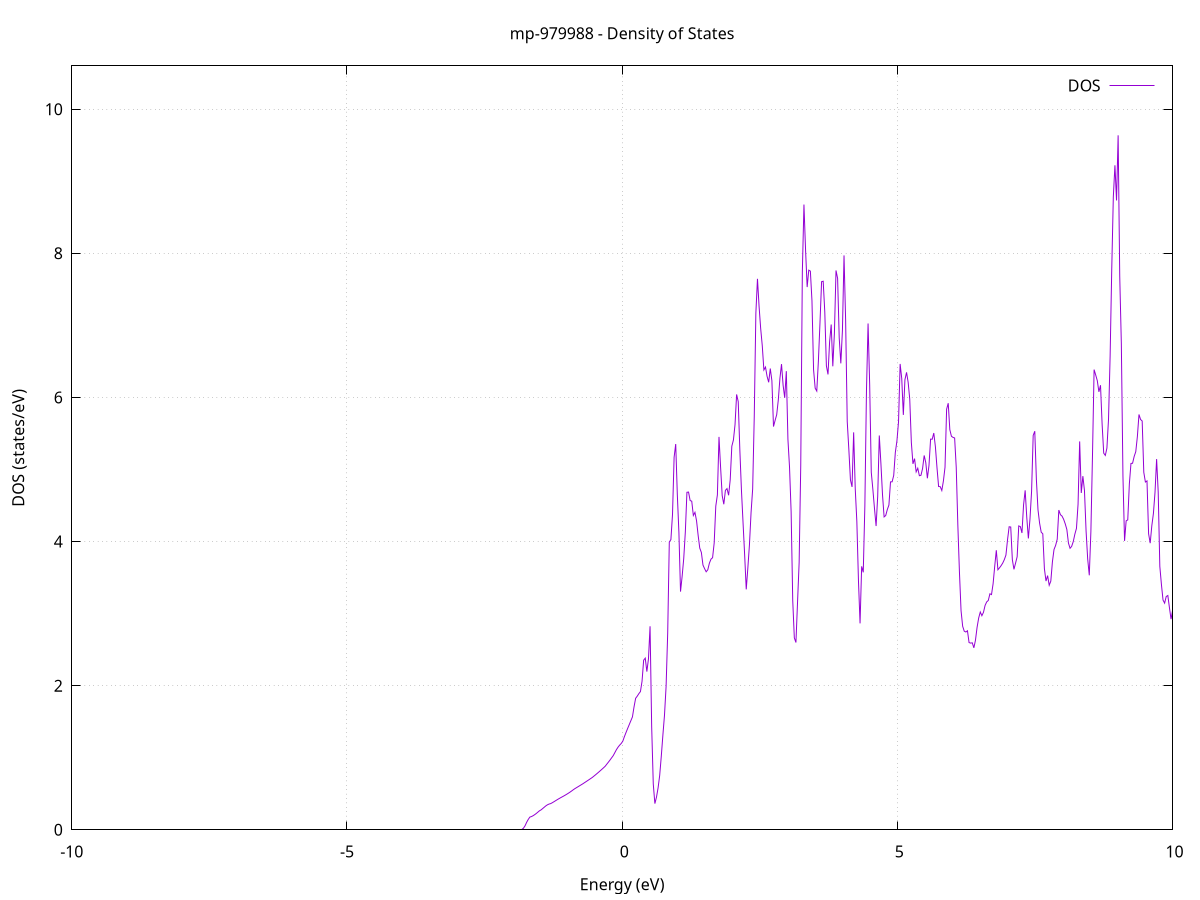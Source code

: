 set title 'mp-979988 - Density of States'
set xlabel 'Energy (eV)'
set ylabel 'DOS (states/eV)'
set grid
set xrange [-10:10]
set yrange [0:10.601]
set xzeroaxis lt -1
set terminal png size 800,600
set output 'mp-979988_dos_gnuplot.png'
plot '-' using 1:2 with lines title 'DOS'
-40.444800 0.000000
-40.415700 0.000000
-40.386600 0.000000
-40.357400 0.000000
-40.328300 0.000000
-40.299200 0.000000
-40.270100 0.000000
-40.240900 0.000000
-40.211800 0.000000
-40.182700 0.000000
-40.153500 0.000000
-40.124400 0.000000
-40.095300 0.000000
-40.066200 0.000000
-40.037000 0.000000
-40.007900 0.000000
-39.978800 0.000000
-39.949700 0.000000
-39.920500 0.000000
-39.891400 0.000000
-39.862300 0.000000
-39.833200 0.000000
-39.804000 0.000000
-39.774900 0.000000
-39.745800 0.000000
-39.716600 0.000000
-39.687500 0.000000
-39.658400 0.000000
-39.629300 0.000000
-39.600100 0.000000
-39.571000 0.000000
-39.541900 0.000000
-39.512800 0.000000
-39.483600 0.000000
-39.454500 0.000000
-39.425400 0.000000
-39.396300 0.000000
-39.367100 0.000000
-39.338000 0.000000
-39.308900 0.000000
-39.279700 0.000000
-39.250600 0.000000
-39.221500 0.000000
-39.192400 0.000000
-39.163200 0.000000
-39.134100 0.000000
-39.105000 0.000000
-39.075900 0.000000
-39.046700 0.000000
-39.017600 0.000000
-38.988500 0.000000
-38.959400 0.000000
-38.930200 0.000000
-38.901100 0.000000
-38.872000 0.000000
-38.842800 0.000000
-38.813700 0.000000
-38.784600 0.000000
-38.755500 0.000000
-38.726300 0.000000
-38.697200 0.000000
-38.668100 0.000000
-38.639000 0.000000
-38.609800 0.000000
-38.580700 0.000000
-38.551600 0.000000
-38.522500 0.000000
-38.493300 0.000000
-38.464200 0.000000
-38.435100 0.000000
-38.405900 0.000000
-38.376800 0.000000
-38.347700 0.000000
-38.318600 0.000000
-38.289400 0.000000
-38.260300 0.000000
-38.231200 0.000000
-38.202100 0.000000
-38.172900 0.000000
-38.143800 0.000000
-38.114700 0.000000
-38.085600 0.000000
-38.056400 0.000000
-38.027300 0.000000
-37.998200 0.000000
-37.969000 0.000000
-37.939900 0.000000
-37.910800 0.000000
-37.881700 0.000000
-37.852500 0.000000
-37.823400 0.000000
-37.794300 6.244400
-37.765200 48.736200
-37.736000 74.422100
-37.706900 61.088200
-37.677800 0.000000
-37.648700 0.000000
-37.619500 0.000000
-37.590400 0.000000
-37.561300 0.000000
-37.532100 0.000000
-37.503000 0.000000
-37.473900 0.000000
-37.444800 0.000000
-37.415600 0.000000
-37.386500 0.000000
-37.357400 0.000000
-37.328300 0.000000
-37.299100 0.000000
-37.270000 0.000000
-37.240900 0.000000
-37.211800 0.000000
-37.182600 0.000000
-37.153500 0.000000
-37.124400 0.000000
-37.095200 0.000000
-37.066100 0.000000
-37.037000 0.000000
-37.007900 0.000000
-36.978700 0.000000
-36.949600 0.000000
-36.920500 0.000000
-36.891400 0.000000
-36.862200 0.000000
-36.833100 0.000000
-36.804000 0.000000
-36.774900 0.000000
-36.745700 0.000000
-36.716600 0.000000
-36.687500 0.000000
-36.658300 0.000000
-36.629200 0.000000
-36.600100 0.000000
-36.571000 0.000000
-36.541800 0.000000
-36.512700 0.000000
-36.483600 0.000000
-36.454500 0.000000
-36.425300 0.000000
-36.396200 0.000000
-36.367100 0.000000
-36.338000 0.000000
-36.308800 0.000000
-36.279700 0.000000
-36.250600 0.000000
-36.221400 0.000000
-36.192300 0.000000
-36.163200 0.000000
-36.134100 0.000000
-36.104900 0.000000
-36.075800 0.000000
-36.046700 0.000000
-36.017600 0.000000
-35.988400 0.000000
-35.959300 0.000000
-35.930200 0.000000
-35.901100 0.000000
-35.871900 0.000000
-35.842800 0.000000
-35.813700 0.000000
-35.784500 0.000000
-35.755400 0.000000
-35.726300 0.000000
-35.697200 0.000000
-35.668000 0.000000
-35.638900 0.000000
-35.609800 0.000000
-35.580700 0.000000
-35.551500 0.000000
-35.522400 0.000000
-35.493300 0.000000
-35.464200 0.000000
-35.435000 0.000000
-35.405900 0.000000
-35.376800 0.000000
-35.347600 0.000000
-35.318500 0.000000
-35.289400 0.000000
-35.260300 0.000000
-35.231100 0.000000
-35.202000 0.000000
-35.172900 0.000000
-35.143800 0.000000
-35.114600 0.000000
-35.085500 0.000000
-35.056400 0.000000
-35.027300 0.000000
-34.998100 0.000000
-34.969000 0.000000
-34.939900 0.000000
-34.910700 0.000000
-34.881600 0.000000
-34.852500 0.000000
-34.823400 0.000000
-34.794200 0.000000
-34.765100 0.000000
-34.736000 0.000000
-34.706900 0.000000
-34.677700 0.000000
-34.648600 0.000000
-34.619500 0.000000
-34.590400 0.000000
-34.561200 0.000000
-34.532100 0.000000
-34.503000 0.000000
-34.473800 0.000000
-34.444700 0.000000
-34.415600 0.000000
-34.386500 0.000000
-34.357300 0.000000
-34.328200 0.000000
-34.299100 0.000000
-34.270000 0.000000
-34.240800 0.000000
-34.211700 0.000000
-34.182600 0.000000
-34.153500 0.000000
-34.124300 0.000000
-34.095200 0.000000
-34.066100 0.000000
-34.036900 0.000000
-34.007800 0.000000
-33.978700 0.000000
-33.949600 0.000000
-33.920400 0.000000
-33.891300 0.000000
-33.862200 0.000000
-33.833100 0.000000
-33.803900 0.000000
-33.774800 0.000000
-33.745700 0.000000
-33.716600 0.000000
-33.687400 0.000000
-33.658300 0.000000
-33.629200 0.000000
-33.600000 0.000000
-33.570900 0.000000
-33.541800 0.000000
-33.512700 0.000000
-33.483500 0.000000
-33.454400 0.000000
-33.425300 0.000000
-33.396200 0.000000
-33.367000 0.000000
-33.337900 0.000000
-33.308800 0.000000
-33.279700 0.000000
-33.250500 0.000000
-33.221400 0.000000
-33.192300 0.000000
-33.163100 0.000000
-33.134000 0.000000
-33.104900 0.000000
-33.075800 0.000000
-33.046600 0.000000
-33.017500 0.000000
-32.988400 0.000000
-32.959300 0.000000
-32.930100 0.000000
-32.901000 0.000000
-32.871900 0.000000
-32.842800 0.000000
-32.813600 0.000000
-32.784500 0.000000
-32.755400 0.000000
-32.726200 0.000000
-32.697100 0.000000
-32.668000 0.000000
-32.638900 0.000000
-32.609700 0.000000
-32.580600 0.000000
-32.551500 0.000000
-32.522400 0.000000
-32.493200 0.000000
-32.464100 0.000000
-32.435000 0.000000
-32.405800 0.000000
-32.376700 0.000000
-32.347600 0.000000
-32.318500 0.000000
-32.289300 0.000000
-32.260200 0.000000
-32.231100 0.000000
-32.202000 0.000000
-32.172800 0.000000
-32.143700 0.000000
-32.114600 0.000000
-32.085500 0.000000
-32.056300 0.000000
-32.027200 0.000000
-31.998100 0.000000
-31.968900 0.000000
-31.939800 0.000000
-31.910700 0.000000
-31.881600 0.000000
-31.852400 0.000000
-31.823300 0.000000
-31.794200 0.000000
-31.765100 0.000000
-31.735900 0.000000
-31.706800 0.000000
-31.677700 0.000000
-31.648600 0.000000
-31.619400 0.000000
-31.590300 0.000000
-31.561200 0.000000
-31.532000 0.000000
-31.502900 0.000000
-31.473800 0.000000
-31.444700 0.000000
-31.415500 0.000000
-31.386400 0.000000
-31.357300 0.000000
-31.328200 0.000000
-31.299000 0.000000
-31.269900 0.000000
-31.240800 0.000000
-31.211700 0.000000
-31.182500 0.000000
-31.153400 0.000000
-31.124300 0.000000
-31.095100 0.000000
-31.066000 0.000000
-31.036900 0.000000
-31.007800 0.000000
-30.978600 0.000000
-30.949500 0.000000
-30.920400 0.000000
-30.891300 0.000000
-30.862100 0.000000
-30.833000 0.000000
-30.803900 0.000000
-30.774800 0.000000
-30.745600 0.000000
-30.716500 0.000000
-30.687400 0.000000
-30.658200 0.000000
-30.629100 0.000000
-30.600000 0.000000
-30.570900 0.000000
-30.541700 0.000000
-30.512600 0.000000
-30.483500 0.000000
-30.454400 0.000000
-30.425200 0.000000
-30.396100 0.000000
-30.367000 0.000000
-30.337900 0.000000
-30.308700 0.000000
-30.279600 0.000000
-30.250500 0.000000
-30.221300 0.000000
-30.192200 0.000000
-30.163100 0.000000
-30.134000 0.000000
-30.104800 0.000000
-30.075700 0.000000
-30.046600 0.000000
-30.017500 0.000000
-29.988300 0.000000
-29.959200 0.000000
-29.930100 0.000000
-29.901000 0.000000
-29.871800 0.000000
-29.842700 0.000000
-29.813600 0.000000
-29.784400 0.000000
-29.755300 0.000000
-29.726200 0.000000
-29.697100 0.000000
-29.667900 0.000000
-29.638800 0.000000
-29.609700 0.000000
-29.580600 0.000000
-29.551400 0.000000
-29.522300 0.000000
-29.493200 0.000000
-29.464100 0.000000
-29.434900 0.000000
-29.405800 0.000000
-29.376700 0.000000
-29.347500 0.000000
-29.318400 0.000000
-29.289300 0.000000
-29.260200 0.000000
-29.231000 0.000000
-29.201900 0.000000
-29.172800 0.000000
-29.143700 0.000000
-29.114500 0.000000
-29.085400 0.000000
-29.056300 0.000000
-29.027200 0.000000
-28.998000 0.000000
-28.968900 0.000000
-28.939800 0.000000
-28.910600 0.000000
-28.881500 0.000000
-28.852400 0.000000
-28.823300 0.000000
-28.794100 0.000000
-28.765000 0.000000
-28.735900 0.000000
-28.706800 0.000000
-28.677600 0.000000
-28.648500 0.000000
-28.619400 0.000000
-28.590300 0.000000
-28.561100 0.000000
-28.532000 0.000000
-28.502900 0.000000
-28.473700 0.000000
-28.444600 0.000000
-28.415500 0.000000
-28.386400 0.000000
-28.357200 0.000000
-28.328100 0.000000
-28.299000 0.000000
-28.269900 0.000000
-28.240700 0.000000
-28.211600 0.000000
-28.182500 0.000000
-28.153400 0.000000
-28.124200 0.000000
-28.095100 0.000000
-28.066000 0.000000
-28.036800 0.000000
-28.007700 0.000000
-27.978600 0.000000
-27.949500 0.000000
-27.920300 0.000000
-27.891200 0.000000
-27.862100 0.000000
-27.833000 0.000000
-27.803800 0.000000
-27.774700 0.000000
-27.745600 0.000000
-27.716500 0.000000
-27.687300 0.000000
-27.658200 0.000000
-27.629100 0.000000
-27.599900 0.000000
-27.570800 0.000000
-27.541700 0.000000
-27.512600 0.000000
-27.483400 0.000000
-27.454300 0.000000
-27.425200 0.000000
-27.396100 0.000000
-27.366900 0.000000
-27.337800 0.000000
-27.308700 0.000000
-27.279600 0.000000
-27.250400 0.000000
-27.221300 0.000000
-27.192200 0.000000
-27.163000 0.000000
-27.133900 0.000000
-27.104800 0.000000
-27.075700 0.000000
-27.046500 0.000000
-27.017400 0.000000
-26.988300 0.000000
-26.959200 0.000000
-26.930000 0.000000
-26.900900 0.000000
-26.871800 0.000000
-26.842700 0.000000
-26.813500 0.000000
-26.784400 0.000000
-26.755300 0.000000
-26.726100 0.000000
-26.697000 0.000000
-26.667900 0.000000
-26.638800 0.000000
-26.609600 0.000000
-26.580500 0.000000
-26.551400 0.000000
-26.522300 0.000000
-26.493100 0.000000
-26.464000 0.000000
-26.434900 0.000000
-26.405800 0.000000
-26.376600 0.000000
-26.347500 0.000000
-26.318400 0.000000
-26.289200 0.000000
-26.260100 0.000000
-26.231000 0.000000
-26.201900 0.000000
-26.172700 0.000000
-26.143600 0.000000
-26.114500 0.000000
-26.085400 0.000000
-26.056200 0.000000
-26.027100 0.000000
-25.998000 0.000000
-25.968900 0.000000
-25.939700 0.000000
-25.910600 0.000000
-25.881500 0.000000
-25.852300 0.000000
-25.823200 0.000000
-25.794100 0.000000
-25.765000 0.000000
-25.735800 0.000000
-25.706700 0.000000
-25.677600 0.000000
-25.648500 0.000000
-25.619300 0.000000
-25.590200 0.000000
-25.561100 0.000000
-25.532000 0.000000
-25.502800 0.000000
-25.473700 0.000000
-25.444600 0.000000
-25.415400 0.000000
-25.386300 0.000000
-25.357200 0.000000
-25.328100 0.000000
-25.298900 0.000000
-25.269800 0.000000
-25.240700 0.000000
-25.211600 0.000000
-25.182400 0.000000
-25.153300 0.000000
-25.124200 0.000000
-25.095100 0.000000
-25.065900 0.000000
-25.036800 0.000000
-25.007700 0.000000
-24.978500 0.000000
-24.949400 0.000000
-24.920300 0.000000
-24.891200 0.000000
-24.862000 0.000000
-24.832900 0.000000
-24.803800 0.000000
-24.774700 0.000000
-24.745500 0.000000
-24.716400 0.000000
-24.687300 0.000000
-24.658200 0.000000
-24.629000 0.000000
-24.599900 0.000000
-24.570800 0.000000
-24.541600 0.000000
-24.512500 0.000000
-24.483400 0.000000
-24.454300 0.000000
-24.425100 0.000000
-24.396000 0.000000
-24.366900 0.000000
-24.337800 0.000000
-24.308600 0.000000
-24.279500 0.000000
-24.250400 0.000000
-24.221300 0.000000
-24.192100 0.000000
-24.163000 0.000000
-24.133900 0.000000
-24.104700 0.000000
-24.075600 0.000000
-24.046500 0.000000
-24.017400 0.000000
-23.988200 0.000000
-23.959100 0.000000
-23.930000 0.000000
-23.900900 0.000000
-23.871700 0.000000
-23.842600 0.000000
-23.813500 0.000000
-23.784400 0.000000
-23.755200 0.000000
-23.726100 0.000000
-23.697000 0.000000
-23.667800 0.000000
-23.638700 0.000000
-23.609600 0.000000
-23.580500 0.000000
-23.551300 0.000000
-23.522200 0.000000
-23.493100 0.000000
-23.464000 0.000000
-23.434800 0.000000
-23.405700 0.000000
-23.376600 0.000000
-23.347500 0.000000
-23.318300 0.000000
-23.289200 0.000000
-23.260100 0.000000
-23.230900 0.000000
-23.201800 0.000000
-23.172700 0.000000
-23.143600 0.000000
-23.114400 0.000000
-23.085300 0.000000
-23.056200 0.000000
-23.027100 0.000000
-22.997900 0.000000
-22.968800 0.000000
-22.939700 0.000000
-22.910600 0.000000
-22.881400 0.000000
-22.852300 0.000000
-22.823200 0.000000
-22.794000 0.000000
-22.764900 0.000000
-22.735800 0.000000
-22.706700 0.000000
-22.677500 0.000000
-22.648400 0.000000
-22.619300 0.000000
-22.590200 0.000000
-22.561000 0.000000
-22.531900 0.000000
-22.502800 0.000000
-22.473700 0.000000
-22.444500 0.000000
-22.415400 0.000000
-22.386300 0.000000
-22.357100 0.000000
-22.328000 0.000000
-22.298900 0.000000
-22.269800 0.000000
-22.240600 0.000000
-22.211500 0.000000
-22.182400 0.000000
-22.153300 0.000000
-22.124100 0.000000
-22.095000 0.000000
-22.065900 0.000000
-22.036800 0.000000
-22.007600 0.000000
-21.978500 0.000000
-21.949400 0.000000
-21.920200 0.000000
-21.891100 0.000000
-21.862000 0.000000
-21.832900 0.000000
-21.803700 0.000000
-21.774600 0.000000
-21.745500 0.000000
-21.716400 0.000000
-21.687200 0.000000
-21.658100 0.000000
-21.629000 0.000000
-21.599900 0.000000
-21.570700 0.000000
-21.541600 0.000000
-21.512500 0.000000
-21.483300 0.000000
-21.454200 0.000000
-21.425100 0.000000
-21.396000 0.000000
-21.366800 0.000000
-21.337700 0.000000
-21.308600 0.000000
-21.279500 0.000000
-21.250300 0.000000
-21.221200 0.000000
-21.192100 0.000000
-21.163000 0.000000
-21.133800 0.000000
-21.104700 0.000000
-21.075600 0.000000
-21.046400 0.000000
-21.017300 0.000000
-20.988200 0.000000
-20.959100 0.000000
-20.929900 0.000000
-20.900800 0.000000
-20.871700 0.000000
-20.842600 0.000000
-20.813400 0.000000
-20.784300 0.000000
-20.755200 0.000000
-20.726100 0.000000
-20.696900 0.000000
-20.667800 0.000000
-20.638700 0.000000
-20.609500 0.000000
-20.580400 0.000000
-20.551300 0.000000
-20.522200 0.000000
-20.493000 0.000000
-20.463900 0.000000
-20.434800 0.000000
-20.405700 0.000000
-20.376500 0.000000
-20.347400 0.000000
-20.318300 0.000000
-20.289200 0.000000
-20.260000 0.000000
-20.230900 0.000000
-20.201800 0.000000
-20.172600 0.000000
-20.143500 0.000000
-20.114400 0.000000
-20.085300 0.000000
-20.056100 0.000000
-20.027000 0.000000
-19.997900 0.000000
-19.968800 0.000000
-19.939600 0.000000
-19.910500 0.000000
-19.881400 0.000000
-19.852300 0.000000
-19.823100 0.000000
-19.794000 229.899800
-19.764900 0.000000
-19.735700 0.000000
-19.706600 0.000000
-19.677500 0.000000
-19.648400 0.000000
-19.619200 0.000000
-19.590100 0.000000
-19.561000 0.000000
-19.531900 0.000000
-19.502700 0.000000
-19.473600 0.000000
-19.444500 0.000000
-19.415300 0.000000
-19.386200 0.000000
-19.357100 0.000000
-19.328000 0.000000
-19.298800 0.000000
-19.269700 0.000000
-19.240600 0.000000
-19.211500 0.000000
-19.182300 0.000000
-19.153200 0.000000
-19.124100 0.000000
-19.095000 0.000000
-19.065800 0.000000
-19.036700 0.000000
-19.007600 0.000000
-18.978400 0.000000
-18.949300 0.000000
-18.920200 0.000000
-18.891100 0.000000
-18.861900 0.000000
-18.832800 0.000000
-18.803700 0.000000
-18.774600 0.000000
-18.745400 0.000000
-18.716300 0.000000
-18.687200 0.000000
-18.658100 0.000000
-18.628900 0.000000
-18.599800 0.000000
-18.570700 0.000000
-18.541500 0.000000
-18.512400 0.000000
-18.483300 0.000000
-18.454200 0.000000
-18.425000 0.000000
-18.395900 0.000000
-18.366800 0.000000
-18.337700 0.000000
-18.308500 0.000000
-18.279400 0.000000
-18.250300 0.000000
-18.221200 0.000000
-18.192000 0.000000
-18.162900 0.000000
-18.133800 0.000000
-18.104600 0.000000
-18.075500 0.000000
-18.046400 0.000000
-18.017300 0.000000
-17.988100 0.000000
-17.959000 0.000000
-17.929900 0.000000
-17.900800 0.000000
-17.871600 0.000000
-17.842500 0.000000
-17.813400 0.000000
-17.784300 0.000000
-17.755100 0.000000
-17.726000 0.000000
-17.696900 0.000000
-17.667700 10.940500
-17.638600 8.666700
-17.609500 17.314700
-17.580400 26.111600
-17.551200 27.483600
-17.522100 28.751900
-17.493000 38.320600
-17.463900 30.780300
-17.434700 22.169600
-17.405600 6.828400
-17.376500 22.896900
-17.347400 25.154500
-17.318200 19.409200
-17.289100 41.032900
-17.260000 20.456300
-17.230800 25.841200
-17.201700 23.407700
-17.172600 24.609800
-17.143500 38.338900
-17.114300 29.857700
-17.085200 39.666300
-17.056100 34.220900
-17.027000 54.082300
-16.997800 0.000000
-16.968700 0.000000
-16.939600 0.000000
-16.910500 0.000000
-16.881300 0.000000
-16.852200 0.000000
-16.823100 0.000000
-16.793900 0.000000
-16.764800 0.000000
-16.735700 0.000000
-16.706600 0.000000
-16.677400 0.000000
-16.648300 0.000000
-16.619200 0.000000
-16.590100 0.000000
-16.560900 0.000000
-16.531800 0.000000
-16.502700 0.000000
-16.473600 0.000000
-16.444400 0.000000
-16.415300 0.000000
-16.386200 0.000000
-16.357000 0.000000
-16.327900 0.000000
-16.298800 0.000000
-16.269700 0.000000
-16.240500 0.000000
-16.211400 0.000000
-16.182300 0.000000
-16.153200 0.000000
-16.124000 0.000000
-16.094900 0.000000
-16.065800 0.000000
-16.036700 0.000000
-16.007500 0.000000
-15.978400 0.000000
-15.949300 0.000000
-15.920100 0.000000
-15.891000 0.000000
-15.861900 0.000000
-15.832800 0.000000
-15.803600 0.000000
-15.774500 0.000000
-15.745400 0.000000
-15.716300 0.000000
-15.687100 0.000000
-15.658000 0.000000
-15.628900 0.000000
-15.599800 0.000000
-15.570600 0.000000
-15.541500 0.000000
-15.512400 0.000000
-15.483200 0.000000
-15.454100 0.000000
-15.425000 0.000000
-15.395900 0.000000
-15.366700 0.000000
-15.337600 0.000000
-15.308500 0.000000
-15.279400 0.000000
-15.250200 0.000000
-15.221100 0.000000
-15.192000 0.000000
-15.162900 0.000000
-15.133700 0.000000
-15.104600 0.000000
-15.075500 0.000000
-15.046300 0.000000
-15.017200 0.000000
-14.988100 0.000000
-14.959000 0.000000
-14.929800 0.000000
-14.900700 0.000000
-14.871600 0.000000
-14.842500 0.000000
-14.813300 0.000000
-14.784200 0.000000
-14.755100 0.000000
-14.726000 0.000000
-14.696800 0.000000
-14.667700 0.000000
-14.638600 0.000000
-14.609400 0.000000
-14.580300 0.000000
-14.551200 0.000000
-14.522100 0.000000
-14.492900 0.000000
-14.463800 0.000000
-14.434700 0.000000
-14.405600 0.000000
-14.376400 0.000000
-14.347300 0.000000
-14.318200 0.000000
-14.289100 0.000000
-14.259900 0.000000
-14.230800 0.000000
-14.201700 0.000000
-14.172500 0.000000
-14.143400 0.000000
-14.114300 0.000000
-14.085200 0.000000
-14.056000 0.000000
-14.026900 0.000000
-13.997800 0.000000
-13.968700 0.000000
-13.939500 0.000000
-13.910400 0.000000
-13.881300 0.000000
-13.852200 0.000000
-13.823000 0.000000
-13.793900 0.000000
-13.764800 0.000000
-13.735600 0.000000
-13.706500 0.000000
-13.677400 0.000000
-13.648300 0.000000
-13.619100 0.000000
-13.590000 0.000000
-13.560900 0.000000
-13.531800 0.000000
-13.502600 0.000000
-13.473500 0.000000
-13.444400 0.000000
-13.415300 0.000000
-13.386100 0.000000
-13.357000 0.000000
-13.327900 0.000000
-13.298700 0.000000
-13.269600 0.000000
-13.240500 0.000000
-13.211400 0.000000
-13.182200 0.000000
-13.153100 0.000000
-13.124000 0.000000
-13.094900 0.000000
-13.065700 0.000000
-13.036600 0.000000
-13.007500 0.000000
-12.978400 0.000000
-12.949200 0.000000
-12.920100 0.000000
-12.891000 0.000000
-12.861800 0.000000
-12.832700 0.000000
-12.803600 0.000000
-12.774500 0.000000
-12.745300 0.000000
-12.716200 0.000000
-12.687100 0.000000
-12.658000 0.000000
-12.628800 0.000000
-12.599700 0.000000
-12.570600 0.000000
-12.541500 0.000000
-12.512300 0.000000
-12.483200 0.000000
-12.454100 0.000000
-12.424900 0.000000
-12.395800 0.000000
-12.366700 0.000000
-12.337600 0.000000
-12.308400 0.000000
-12.279300 0.000000
-12.250200 0.000000
-12.221100 0.000000
-12.191900 0.000000
-12.162800 0.000000
-12.133700 0.000000
-12.104600 0.000000
-12.075400 0.000000
-12.046300 0.000000
-12.017200 0.000000
-11.988000 0.000000
-11.958900 0.000000
-11.929800 0.000000
-11.900700 0.000000
-11.871500 0.000000
-11.842400 0.000000
-11.813300 0.000000
-11.784200 0.000000
-11.755000 0.000000
-11.725900 0.000000
-11.696800 0.000000
-11.667700 0.000000
-11.638500 0.000000
-11.609400 0.000000
-11.580300 0.000000
-11.551100 0.000000
-11.522000 0.000000
-11.492900 0.000000
-11.463800 0.000000
-11.434600 0.000000
-11.405500 0.000000
-11.376400 0.000000
-11.347300 0.000000
-11.318100 0.000000
-11.289000 0.000000
-11.259900 0.000000
-11.230800 0.000000
-11.201600 0.000000
-11.172500 0.000000
-11.143400 0.000000
-11.114200 0.000000
-11.085100 0.000000
-11.056000 0.000000
-11.026900 0.000000
-10.997700 0.000000
-10.968600 0.000000
-10.939500 0.000000
-10.910400 0.000000
-10.881200 0.000000
-10.852100 0.000000
-10.823000 0.000000
-10.793900 0.000000
-10.764700 0.000000
-10.735600 0.000000
-10.706500 0.000000
-10.677300 0.000000
-10.648200 0.000000
-10.619100 0.000000
-10.590000 0.000000
-10.560800 0.000000
-10.531700 0.000000
-10.502600 0.000000
-10.473500 0.000000
-10.444300 0.000000
-10.415200 0.000000
-10.386100 0.000000
-10.357000 0.000000
-10.327800 0.000000
-10.298700 0.000000
-10.269600 0.000000
-10.240400 0.000000
-10.211300 0.000000
-10.182200 0.000000
-10.153100 0.000000
-10.123900 0.000000
-10.094800 0.000000
-10.065700 0.000000
-10.036600 0.000000
-10.007400 0.000000
-9.978300 0.000000
-9.949200 0.000000
-9.920100 0.000000
-9.890900 0.000000
-9.861800 0.000000
-9.832700 0.000000
-9.803500 0.000000
-9.774400 0.000000
-9.745300 0.000000
-9.716200 0.000000
-9.687000 0.000000
-9.657900 0.000000
-9.628800 0.000000
-9.599700 0.000000
-9.570500 0.000000
-9.541400 0.000000
-9.512300 0.000000
-9.483200 0.000000
-9.454000 0.000000
-9.424900 0.000000
-9.395800 0.000000
-9.366600 0.000000
-9.337500 0.000000
-9.308400 0.000000
-9.279300 0.000000
-9.250100 0.000000
-9.221000 0.000000
-9.191900 0.000000
-9.162800 0.000000
-9.133600 0.000000
-9.104500 0.000000
-9.075400 0.000000
-9.046300 0.000000
-9.017100 0.000000
-8.988000 0.000000
-8.958900 0.000000
-8.929700 0.000000
-8.900600 0.000000
-8.871500 0.000000
-8.842400 0.000000
-8.813200 0.000000
-8.784100 0.000000
-8.755000 0.000000
-8.725900 0.000000
-8.696700 0.000000
-8.667600 0.000000
-8.638500 0.000000
-8.609400 0.000000
-8.580200 0.000000
-8.551100 0.000000
-8.522000 0.000000
-8.492800 0.000000
-8.463700 0.000000
-8.434600 0.000000
-8.405500 0.000000
-8.376300 0.000000
-8.347200 0.000000
-8.318100 0.000000
-8.289000 0.000000
-8.259800 0.000000
-8.230700 0.000000
-8.201600 0.000000
-8.172500 0.000000
-8.143300 0.000000
-8.114200 0.000000
-8.085100 0.000000
-8.055900 0.000000
-8.026800 0.000000
-7.997700 0.000000
-7.968600 0.000000
-7.939400 0.000000
-7.910300 0.000000
-7.881200 0.000000
-7.852100 0.000000
-7.822900 0.000000
-7.793800 0.000000
-7.764700 0.000000
-7.735600 0.000000
-7.706400 0.000000
-7.677300 0.000000
-7.648200 0.000000
-7.619000 0.000000
-7.589900 0.000000
-7.560800 0.000000
-7.531700 0.000000
-7.502500 0.000000
-7.473400 0.000000
-7.444300 0.000000
-7.415200 0.000000
-7.386000 0.000000
-7.356900 0.000000
-7.327800 0.000000
-7.298700 0.000000
-7.269500 0.000000
-7.240400 0.000000
-7.211300 0.000000
-7.182100 0.000000
-7.153000 0.000000
-7.123900 0.000000
-7.094800 0.000000
-7.065600 0.000000
-7.036500 0.000000
-7.007400 0.000000
-6.978300 0.000000
-6.949100 0.000000
-6.920000 0.000000
-6.890900 0.000000
-6.861800 0.000000
-6.832600 0.000000
-6.803500 0.000000
-6.774400 0.000000
-6.745200 0.000000
-6.716100 0.000000
-6.687000 0.000000
-6.657900 0.000000
-6.628700 0.000000
-6.599600 0.000000
-6.570500 0.000000
-6.541400 0.000000
-6.512200 0.000000
-6.483100 0.000000
-6.454000 0.000000
-6.424800 0.000000
-6.395700 0.000000
-6.366600 0.000000
-6.337500 0.000000
-6.308300 0.000000
-6.279200 0.000000
-6.250100 0.000000
-6.221000 0.000000
-6.191800 0.000000
-6.162700 0.000000
-6.133600 0.000000
-6.104500 0.000000
-6.075300 0.000000
-6.046200 0.000000
-6.017100 0.000000
-5.987900 0.000000
-5.958800 0.000000
-5.929700 0.000000
-5.900600 0.000000
-5.871400 0.000000
-5.842300 0.000000
-5.813200 0.000000
-5.784100 0.000000
-5.754900 0.000000
-5.725800 0.000000
-5.696700 0.000000
-5.667600 0.000000
-5.638400 0.000000
-5.609300 0.000000
-5.580200 0.000000
-5.551000 0.000000
-5.521900 0.000000
-5.492800 0.000000
-5.463700 0.000000
-5.434500 0.000000
-5.405400 0.000000
-5.376300 0.000000
-5.347200 0.000000
-5.318000 0.000000
-5.288900 0.000000
-5.259800 0.000000
-5.230700 0.000000
-5.201500 0.000000
-5.172400 0.000000
-5.143300 0.000000
-5.114100 0.000000
-5.085000 0.000000
-5.055900 0.000000
-5.026800 0.000000
-4.997600 0.000000
-4.968500 0.000000
-4.939400 0.000000
-4.910300 0.000000
-4.881100 0.000000
-4.852000 0.000000
-4.822900 0.000000
-4.793800 0.000000
-4.764600 0.000000
-4.735500 0.000000
-4.706400 0.000000
-4.677200 0.000000
-4.648100 0.000000
-4.619000 0.000000
-4.589900 0.000000
-4.560700 0.000000
-4.531600 0.000000
-4.502500 0.000000
-4.473400 0.000000
-4.444200 0.000000
-4.415100 0.000000
-4.386000 0.000000
-4.356900 0.000000
-4.327700 0.000000
-4.298600 0.000000
-4.269500 0.000000
-4.240300 0.000000
-4.211200 0.000000
-4.182100 0.000000
-4.153000 0.000000
-4.123800 0.000000
-4.094700 0.000000
-4.065600 0.000000
-4.036500 0.000000
-4.007300 0.000000
-3.978200 0.000000
-3.949100 0.000000
-3.920000 0.000000
-3.890800 0.000000
-3.861700 0.000000
-3.832600 0.000000
-3.803400 0.000000
-3.774300 0.000000
-3.745200 0.000000
-3.716100 0.000000
-3.686900 0.000000
-3.657800 0.000000
-3.628700 0.000000
-3.599600 0.000000
-3.570400 0.000000
-3.541300 0.000000
-3.512200 0.000000
-3.483100 0.000000
-3.453900 0.000000
-3.424800 0.000000
-3.395700 0.000000
-3.366500 0.000000
-3.337400 0.000000
-3.308300 0.000000
-3.279200 0.000000
-3.250000 0.000000
-3.220900 0.000000
-3.191800 0.000000
-3.162700 0.000000
-3.133500 0.000000
-3.104400 0.000000
-3.075300 0.000000
-3.046200 0.000000
-3.017000 0.000000
-2.987900 0.000000
-2.958800 0.000000
-2.929600 0.000000
-2.900500 0.000000
-2.871400 0.000000
-2.842300 0.000000
-2.813100 0.000000
-2.784000 0.000000
-2.754900 0.000000
-2.725800 0.000000
-2.696600 0.000000
-2.667500 0.000000
-2.638400 0.000000
-2.609300 0.000000
-2.580100 0.000000
-2.551000 0.000000
-2.521900 0.000000
-2.492700 0.000000
-2.463600 0.000000
-2.434500 0.000000
-2.405400 0.000000
-2.376200 0.000000
-2.347100 0.000000
-2.318000 0.000000
-2.288900 0.000000
-2.259700 0.000000
-2.230600 0.000000
-2.201500 0.000000
-2.172400 0.000000
-2.143200 0.000000
-2.114100 0.000000
-2.085000 0.000000
-2.055800 0.000000
-2.026700 0.000000
-1.997600 0.000000
-1.968500 0.000000
-1.939300 0.000000
-1.910200 0.000000
-1.881100 0.000000
-1.852000 0.000000
-1.822800 0.003500
-1.793700 0.021500
-1.764600 0.054600
-1.735500 0.103000
-1.706300 0.143600
-1.677200 0.175900
-1.648100 0.183300
-1.618900 0.194900
-1.589800 0.209400
-1.560700 0.225900
-1.531600 0.244500
-1.502400 0.263400
-1.473300 0.276000
-1.444200 0.294400
-1.415100 0.313300
-1.385900 0.332000
-1.356800 0.346700
-1.327700 0.357100
-1.298600 0.363200
-1.269400 0.375400
-1.240300 0.388800
-1.211200 0.402600
-1.182000 0.416400
-1.152900 0.429700
-1.123800 0.442400
-1.094700 0.454700
-1.065500 0.466800
-1.036400 0.479700
-1.007300 0.493000
-0.978200 0.506800
-0.949000 0.521600
-0.919900 0.537300
-0.890800 0.553800
-0.861700 0.569300
-0.832500 0.582900
-0.803400 0.596500
-0.774300 0.610200
-0.745100 0.623800
-0.716000 0.637300
-0.686900 0.652100
-0.657800 0.666800
-0.628600 0.681600
-0.599500 0.696500
-0.570400 0.711600
-0.541300 0.726800
-0.512100 0.745000
-0.483000 0.763200
-0.453900 0.781900
-0.424800 0.801100
-0.395600 0.820700
-0.366500 0.840500
-0.337400 0.860700
-0.308200 0.881600
-0.279100 0.910200
-0.250000 0.938400
-0.220900 0.967400
-0.191700 0.998000
-0.162600 1.028300
-0.133500 1.069600
-0.104400 1.111100
-0.075200 1.145800
-0.046100 1.174000
-0.017000 1.197300
0.012100 1.229700
0.041300 1.293000
0.070400 1.349900
0.099500 1.405200
0.128700 1.459100
0.157800 1.512500
0.186900 1.566100
0.216000 1.705200
0.245200 1.824600
0.274300 1.854200
0.303400 1.889100
0.332500 1.918400
0.361700 2.061900
0.390800 2.353300
0.419900 2.382000
0.449000 2.195100
0.478200 2.371300
0.507300 2.824300
0.536400 1.434200
0.565600 0.635100
0.594700 0.363100
0.623800 0.452900
0.652900 0.580700
0.682100 0.753400
0.711200 1.020400
0.740300 1.314100
0.769400 1.589000
0.798600 1.990000
0.827700 2.729700
0.856800 3.993500
0.885900 4.027200
0.915100 4.375500
0.944200 5.169400
0.973300 5.353200
1.002500 4.652800
1.031600 4.121200
1.060700 3.304600
1.089800 3.515800
1.119000 3.763200
1.148100 4.132200
1.177200 4.683500
1.206300 4.686600
1.235500 4.568900
1.264600 4.560000
1.293700 4.361800
1.322800 4.404900
1.352000 4.287700
1.381100 4.084700
1.410200 3.908800
1.439400 3.848900
1.468500 3.673900
1.497600 3.624300
1.526700 3.580400
1.555900 3.607400
1.585000 3.698900
1.614100 3.755300
1.643200 3.775500
1.672400 3.979900
1.701500 4.491700
1.730600 4.647300
1.759700 5.452300
1.788900 5.030100
1.818000 4.637300
1.847100 4.517700
1.876300 4.710200
1.905400 4.734700
1.934500 4.642100
1.963600 4.856600
1.992800 5.322500
2.021900 5.409700
2.051000 5.621500
2.080100 6.041400
2.109300 5.941200
2.138400 5.275900
2.167500 4.716900
2.196600 4.263500
2.225800 3.816100
2.254900 3.336200
2.284000 3.632900
2.313200 3.957100
2.342300 4.400400
2.371400 4.728900
2.400500 5.734500
2.429700 7.168600
2.458800 7.646200
2.487900 7.265200
2.517000 6.957900
2.546200 6.716400
2.575300 6.381300
2.604400 6.421400
2.633500 6.292300
2.662700 6.209900
2.691800 6.400600
2.720900 6.231400
2.750100 5.595500
2.779200 5.680600
2.808300 5.760800
2.837400 5.964900
2.866600 6.262000
2.895700 6.462100
2.924800 6.168300
2.953900 5.995100
2.983100 6.364800
3.012200 5.419300
3.041300 5.032800
3.070400 4.413800
3.099600 3.181000
3.128700 2.662600
3.157800 2.598900
3.187000 3.159300
3.216100 3.709800
3.245200 5.056700
3.274300 7.744100
3.303500 8.676500
3.332600 8.049200
3.361700 7.531400
3.390800 7.765900
3.420000 7.752900
3.449100 7.341800
3.478200 6.383500
3.507300 6.128100
3.536500 6.088400
3.565600 6.501200
3.594700 7.035300
3.623900 7.606200
3.653000 7.612400
3.682100 7.184500
3.711200 6.438000
3.740400 6.319200
3.769500 6.771900
3.798600 7.011900
3.827700 6.432000
3.856900 6.893700
3.886000 7.761900
3.915100 7.651700
3.944200 6.825500
3.973400 6.472700
4.002500 6.926600
4.031600 7.970600
4.060800 7.068700
4.089900 5.665800
4.119000 5.278500
4.148100 4.855600
4.177300 4.758200
4.206400 5.514900
4.235500 4.731600
4.264600 4.276700
4.293800 3.458900
4.322900 2.864300
4.352000 3.655600
4.381100 3.572600
4.410300 4.499700
4.439400 6.091700
4.468500 7.026100
4.497700 6.176500
4.526800 4.960300
4.555900 4.721400
4.585000 4.458500
4.614200 4.215500
4.643300 4.627000
4.672400 5.471400
4.701500 5.087200
4.730700 4.650800
4.759800 4.341700
4.788900 4.360600
4.818000 4.443400
4.847200 4.506400
4.876300 4.827900
4.905400 4.828500
4.934600 4.918500
4.963700 5.235300
4.992800 5.395700
5.021900 5.661300
5.051100 6.464700
5.080200 6.263000
5.109300 5.757600
5.138400 6.246100
5.167600 6.348000
5.196700 6.210300
5.225800 5.976500
5.254900 5.374700
5.284100 5.078200
5.313200 5.150800
5.342300 4.967000
5.371500 5.017400
5.400600 4.913800
5.429700 4.919200
5.458800 5.013100
5.488000 5.194600
5.517100 5.095400
5.546200 4.878300
5.575300 5.056000
5.604500 5.421200
5.633600 5.419700
5.662700 5.505700
5.691800 5.316500
5.721000 5.022600
5.750100 4.763600
5.779200 4.761700
5.808400 4.708100
5.837500 4.841400
5.866600 5.030400
5.895700 5.836800
5.924900 5.919800
5.954000 5.552700
5.983100 5.460900
6.012200 5.445400
6.041400 5.437200
6.070500 5.030000
6.099600 4.229000
6.128700 3.577700
6.157900 3.040700
6.187000 2.825000
6.216100 2.755800
6.245300 2.744800
6.274400 2.761600
6.303500 2.597900
6.332600 2.590400
6.361800 2.594500
6.390900 2.524800
6.420000 2.631300
6.449100 2.808700
6.478300 2.938900
6.507400 3.022100
6.536500 2.970700
6.565700 3.018400
6.594800 3.113900
6.623900 3.162200
6.653000 3.182300
6.682200 3.274800
6.711300 3.264000
6.740400 3.414700
6.769500 3.654700
6.798700 3.879500
6.827800 3.608400
6.856900 3.635400
6.886000 3.665600
6.915200 3.701100
6.944300 3.749000
6.973400 3.812000
7.002600 4.025000
7.031700 4.204900
7.060800 4.201500
7.089900 3.749400
7.119100 3.614200
7.148200 3.699700
7.177300 3.789200
7.206400 4.216700
7.235600 4.207100
7.264700 4.118800
7.293800 4.508200
7.322900 4.710500
7.352100 4.335300
7.381200 4.043300
7.410300 4.310900
7.439500 4.696500
7.468600 5.472200
7.497700 5.531300
7.526800 4.861700
7.556000 4.440700
7.585100 4.255600
7.614200 4.130600
7.643300 4.107000
7.672500 3.623300
7.701600 3.451300
7.730700 3.527200
7.759800 3.393100
7.789000 3.450700
7.818100 3.718600
7.847200 3.889700
7.876400 3.946000
7.905500 4.032700
7.934600 4.437000
7.963700 4.372400
7.992900 4.353000
8.022000 4.308600
8.051100 4.245600
8.080200 4.167900
8.109400 3.978800
8.138500 3.906200
8.167600 3.932900
8.196700 3.998700
8.225900 4.102000
8.255000 4.183000
8.284100 4.519200
8.313300 5.389800
8.342400 4.673800
8.371500 4.907600
8.400600 4.707000
8.429800 4.145400
8.458900 3.758400
8.488000 3.531700
8.517100 4.139900
8.546300 5.197700
8.575400 6.386000
8.604500 6.311400
8.633600 6.232000
8.662800 6.077600
8.691900 6.169100
8.721000 5.631100
8.750200 5.226800
8.779300 5.194900
8.808400 5.297000
8.837500 5.697200
8.866700 6.573600
8.895800 7.769400
8.924900 8.783900
8.954000 9.221300
8.983200 8.733600
9.012300 9.637400
9.041400 7.678000
9.070500 6.746700
9.099700 4.904700
9.128800 4.008500
9.157900 4.287200
9.187100 4.300500
9.216200 4.801200
9.245300 5.084100
9.274400 5.086200
9.303600 5.181200
9.332700 5.247200
9.361800 5.457000
9.390900 5.763400
9.420100 5.693800
9.449200 5.672700
9.478300 4.961100
9.507400 4.826100
9.536600 4.841200
9.565700 4.108100
9.594800 3.977400
9.624000 4.217700
9.653100 4.389200
9.682200 4.681700
9.711300 5.144000
9.740500 4.683300
9.769600 3.655500
9.798700 3.405100
9.827800 3.188300
9.857000 3.145100
9.886100 3.237500
9.915200 3.251200
9.944300 3.082400
9.973500 2.923200
10.002600 3.048300
10.031700 2.794700
10.060900 2.372000
10.090000 2.105500
10.119100 1.943800
10.148200 1.960400
10.177400 1.874800
10.206500 1.683400
10.235600 1.611900
10.264700 1.586400
10.293900 1.589200
10.323000 1.610900
10.352100 1.656200
10.381200 1.630700
10.410400 1.670100
10.439500 1.757800
10.468600 2.044100
10.497800 2.273100
10.526900 2.880000
10.556000 2.653400
10.585100 2.565100
10.614300 2.646900
10.643400 2.737700
10.672500 2.960800
10.701600 2.959600
10.730800 3.115600
10.759900 3.310000
10.789000 3.536800
10.818100 3.881300
10.847300 3.496300
10.876400 3.323200
10.905500 3.105900
10.934700 2.965900
10.963800 3.001000
10.992900 3.182000
11.022000 3.882300
11.051200 4.788300
11.080300 4.553800
11.109400 4.573600
11.138500 5.122000
11.167700 4.618200
11.196800 4.540400
11.225900 4.489000
11.255000 4.382500
11.284200 4.077400
11.313300 3.867600
11.342400 3.821400
11.371600 3.733900
11.400700 3.805500
11.429800 3.953300
11.458900 4.254100
11.488100 4.464000
11.517200 4.562100
11.546300 4.600900
11.575400 5.040000
11.604600 4.968800
11.633700 4.745500
11.662800 4.640600
11.691900 4.538600
11.721100 4.452700
11.750200 4.183300
11.779300 3.945000
11.808500 3.757900
11.837600 3.632800
11.866700 3.545200
11.895800 3.450700
11.925000 3.484500
11.954100 3.456100
11.983200 3.454100
12.012300 3.422600
12.041500 3.339000
12.070600 3.245800
12.099700 3.097500
12.128800 3.132500
12.158000 3.147400
12.187100 3.260600
12.216200 3.476900
12.245400 3.577000
12.274500 3.675700
12.303600 3.844500
12.332700 4.055300
12.361900 4.330300
12.391000 4.484700
12.420100 4.535900
12.449200 4.085600
12.478400 3.954100
12.507500 3.910400
12.536600 3.835000
12.565700 3.708200
12.594900 3.655100
12.624000 3.781200
12.653100 3.677900
12.682300 3.502900
12.711400 3.331000
12.740500 3.246700
12.769600 3.209600
12.798800 3.617000
12.827900 3.527100
12.857000 3.334800
12.886100 2.546500
12.915300 2.603200
12.944400 2.699300
12.973500 2.819200
13.002600 2.959000
13.031800 3.112500
13.060900 3.167200
13.090000 3.238000
13.119200 3.269800
13.148300 3.461800
13.177400 3.580300
13.206500 3.680200
13.235700 3.832700
13.264800 3.980700
13.293900 4.086500
13.323000 4.392500
13.352200 4.539700
13.381300 4.540900
13.410400 4.613500
13.439500 4.736600
13.468700 4.928900
13.497800 5.029800
13.526900 5.049500
13.556100 5.017300
13.585200 4.982000
13.614300 4.906800
13.643400 4.853600
13.672600 4.951400
13.701700 5.040900
13.730800 5.165400
13.759900 5.357000
13.789100 5.525900
13.818200 5.716700
13.847300 5.653300
13.876400 5.279400
13.905600 4.898700
13.934700 4.919900
13.963800 5.108200
13.993000 4.820800
14.022100 4.829800
14.051200 4.979800
14.080300 5.045100
14.109500 4.947200
14.138600 4.733000
14.167700 4.295000
14.196800 3.950000
14.226000 3.933400
14.255100 3.992700
14.284200 4.156400
14.313300 4.350600
14.342500 4.590100
14.371600 5.069800
14.400700 5.793900
14.429900 6.320800
14.459000 6.551200
14.488100 7.248300
14.517200 6.419000
14.546400 6.116500
14.575500 5.348900
14.604600 5.087400
14.633700 5.375900
14.662900 4.409500
14.692000 3.189100
14.721100 2.686300
14.750200 2.234600
14.779400 1.772300
14.808500 1.392400
14.837600 1.132000
14.866800 0.883700
14.895900 0.497500
14.925000 0.346900
14.954100 0.256800
14.983300 0.226900
15.012400 0.178200
15.041500 0.120700
15.070600 0.074600
15.099800 0.039900
15.128900 0.016700
15.158000 0.001200
15.187100 0.000000
15.216300 0.000000
15.245400 0.000000
15.274500 0.000000
15.303700 0.000000
15.332800 0.000000
15.361900 0.000000
15.391000 0.000000
15.420200 0.000000
15.449300 0.000000
15.478400 0.000000
15.507500 0.000000
15.536700 0.000000
15.565800 0.000000
15.594900 0.000000
15.624000 0.000000
15.653200 0.000000
15.682300 0.000000
15.711400 0.000000
15.740600 0.000000
15.769700 0.000000
15.798800 0.000000
15.827900 0.000000
15.857100 0.000000
15.886200 0.000000
15.915300 0.000000
15.944400 0.000000
15.973600 0.000000
16.002700 0.000000
16.031800 0.000000
16.060900 0.000000
16.090100 0.000000
16.119200 0.000000
16.148300 0.000000
16.177500 0.000000
16.206600 0.000000
16.235700 0.000000
16.264800 0.000000
16.294000 0.000000
16.323100 0.000000
16.352200 0.000000
16.381300 0.000000
16.410500 0.000000
16.439600 0.000000
16.468700 0.000000
16.497800 0.000000
16.527000 0.000000
16.556100 0.000000
16.585200 0.000000
16.614400 0.000000
16.643500 0.000000
16.672600 0.000000
16.701700 0.000000
16.730900 0.000000
16.760000 0.000000
16.789100 0.000000
16.818200 0.000000
16.847400 0.000000
16.876500 0.000000
16.905600 0.000000
16.934700 0.000000
16.963900 0.000000
16.993000 0.000000
17.022100 0.000000
17.051300 0.000000
17.080400 0.000000
17.109500 0.000000
17.138600 0.000000
17.167800 0.000000
17.196900 0.000000
17.226000 0.000000
17.255100 0.000000
17.284300 0.000000
17.313400 0.000000
17.342500 0.000000
17.371600 0.000000
17.400800 0.000000
17.429900 0.000000
17.459000 0.000000
17.488200 0.000000
17.517300 0.000000
17.546400 0.000000
17.575500 0.000000
17.604700 0.000000
17.633800 0.000000
17.662900 0.000000
17.692000 0.000000
17.721200 0.000000
17.750300 0.000000
17.779400 0.000000
17.808500 0.000000
e
